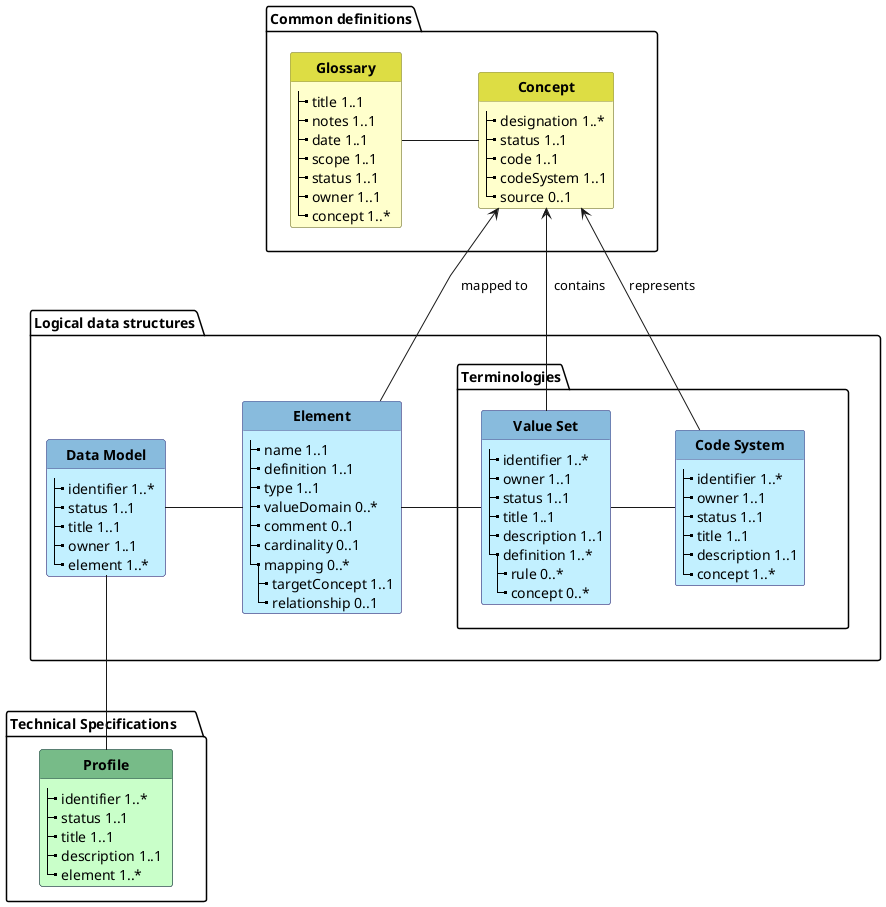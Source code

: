@startuml

'skinparam linetype ortho
skinparam linetype polyline
hide circle
hide stereotype
hide methods

'!pragma layout smetana

skinparam class<<MD>> {
 BorderColor DarkSlateGray
 BackgroundColor TECHNOLOGY
 HeaderBackgroundColor #7b8
}

skinparam class<<BU>> {
 BorderColor #909050
 BackgroundColor BUSINESS
 HeaderBackgroundColor #dd4
}

skinparam class<<TM>> {
 BorderColor #505090
 BackgroundColor APPLICATION
 HeaderBackgroundColor #8bd
}


Package "Common definitions" as glossary {

class "**Glossary**" as G<<BU>> {
  |_ title 1..1
  |_ notes 1..1   
  |_ date 1..1
  |_ scope 1..1
  |_ status 1..1
  |_ owner 1..1
  |_ concept 1..*   
}


class "**Concept**" as C<<BU>> {
  |_ designation 1..*
  |_ status 1..1
  |_ code 1..1 
  |_ codeSystem 1..1  
  |_ source 0..1    
}

}

Package "Logical data structures" as logical {
class "**Data Model**" as LM<<TM>> {
  |_ identifier 1..*   
  |_ status 1..1
  |_ title 1..1
  |_ owner 1..1
  |_ element 1..*
}


class "**Element**" as EL<<TM>> {
  |_ name 1..1
  |_ definition 1..1
  |_ type 1..1
  |_ valueDomain 0..*
  |_ comment 0..1
  |_ cardinality 0..1
  |_ mapping 0..*
    |_ targetConcept 1..1  
    |_ relationship 0..1    
}

Package "Terminologies" as term {
class "**Value Set**" as VS<<TM>> {
  |_ identifier 1..*   
  |_ owner 1..1   
  |_ status 1..1
  |_ title 1..1
  |_ description 1..1  
  |_ definition 1..*
    |_ rule 0..*
    |_ concept 0..*
}

class "**Code System**" as CS<<TM>> {
  |_ identifier 1..*   
  |_ owner 1..1   
  |_ status 1..1
  |_ title 1..1
  |_ description 1..1  
  |_ concept 1..*
}
}
}

Package "Technical Specifications     " as Profiles {
class "**Profile**" as PR<<MD>> {
  |_ identifier 1..*   
  |_ status 1..1
  |_ title 1..1
  |_ description 1..1   
  |_ element 1..*
}

}



G -r- C:  "            "  
C <-r- CS: " represents " 
C <-d- VS: "  contains "  
C <-d- EL:  "   mapped to   "  

LM -r- EL:  "            "  
EL-r- VS: "             "
VS -r- CS: "        "
LM-d- PR: "      "

LM -u[hidden]- G: "      "


glossary -d[hidden]- term

@enduml
